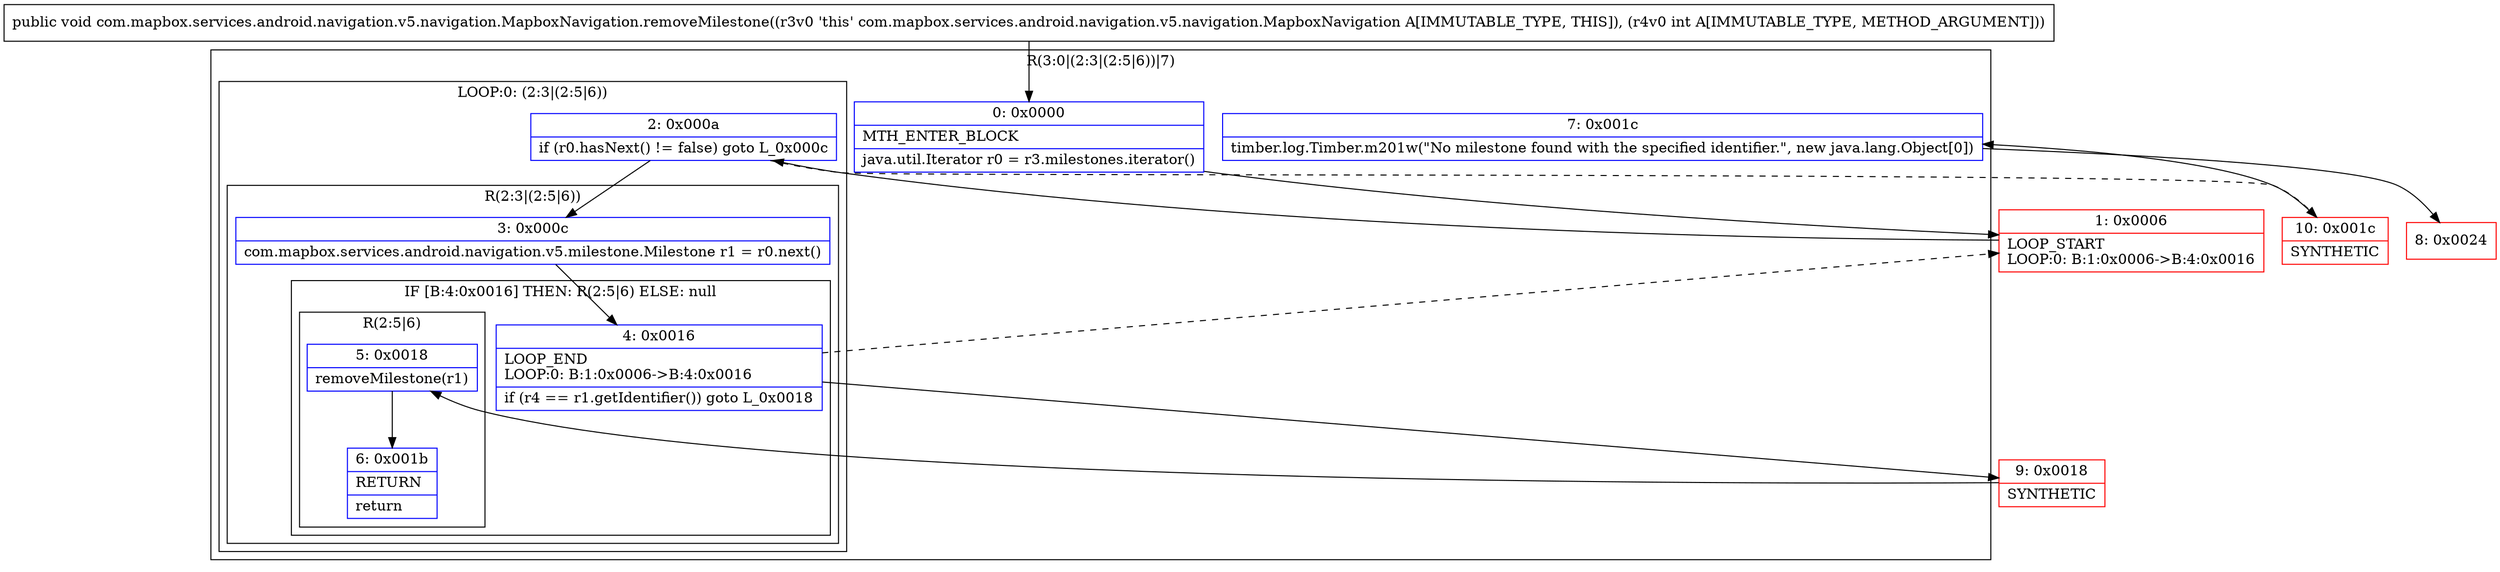 digraph "CFG forcom.mapbox.services.android.navigation.v5.navigation.MapboxNavigation.removeMilestone(I)V" {
subgraph cluster_Region_492671642 {
label = "R(3:0|(2:3|(2:5|6))|7)";
node [shape=record,color=blue];
Node_0 [shape=record,label="{0\:\ 0x0000|MTH_ENTER_BLOCK\l|java.util.Iterator r0 = r3.milestones.iterator()\l}"];
subgraph cluster_LoopRegion_1333930248 {
label = "LOOP:0: (2:3|(2:5|6))";
node [shape=record,color=blue];
Node_2 [shape=record,label="{2\:\ 0x000a|if (r0.hasNext() != false) goto L_0x000c\l}"];
subgraph cluster_Region_641713939 {
label = "R(2:3|(2:5|6))";
node [shape=record,color=blue];
Node_3 [shape=record,label="{3\:\ 0x000c|com.mapbox.services.android.navigation.v5.milestone.Milestone r1 = r0.next()\l}"];
subgraph cluster_IfRegion_1771663430 {
label = "IF [B:4:0x0016] THEN: R(2:5|6) ELSE: null";
node [shape=record,color=blue];
Node_4 [shape=record,label="{4\:\ 0x0016|LOOP_END\lLOOP:0: B:1:0x0006\-\>B:4:0x0016\l|if (r4 == r1.getIdentifier()) goto L_0x0018\l}"];
subgraph cluster_Region_404879021 {
label = "R(2:5|6)";
node [shape=record,color=blue];
Node_5 [shape=record,label="{5\:\ 0x0018|removeMilestone(r1)\l}"];
Node_6 [shape=record,label="{6\:\ 0x001b|RETURN\l|return\l}"];
}
}
}
}
Node_7 [shape=record,label="{7\:\ 0x001c|timber.log.Timber.m201w(\"No milestone found with the specified identifier.\", new java.lang.Object[0])\l}"];
}
Node_1 [shape=record,color=red,label="{1\:\ 0x0006|LOOP_START\lLOOP:0: B:1:0x0006\-\>B:4:0x0016\l}"];
Node_8 [shape=record,color=red,label="{8\:\ 0x0024}"];
Node_9 [shape=record,color=red,label="{9\:\ 0x0018|SYNTHETIC\l}"];
Node_10 [shape=record,color=red,label="{10\:\ 0x001c|SYNTHETIC\l}"];
MethodNode[shape=record,label="{public void com.mapbox.services.android.navigation.v5.navigation.MapboxNavigation.removeMilestone((r3v0 'this' com.mapbox.services.android.navigation.v5.navigation.MapboxNavigation A[IMMUTABLE_TYPE, THIS]), (r4v0 int A[IMMUTABLE_TYPE, METHOD_ARGUMENT])) }"];
MethodNode -> Node_0;
Node_0 -> Node_1;
Node_2 -> Node_3;
Node_2 -> Node_10[style=dashed];
Node_3 -> Node_4;
Node_4 -> Node_1[style=dashed];
Node_4 -> Node_9;
Node_5 -> Node_6;
Node_7 -> Node_8;
Node_1 -> Node_2;
Node_9 -> Node_5;
Node_10 -> Node_7;
}

